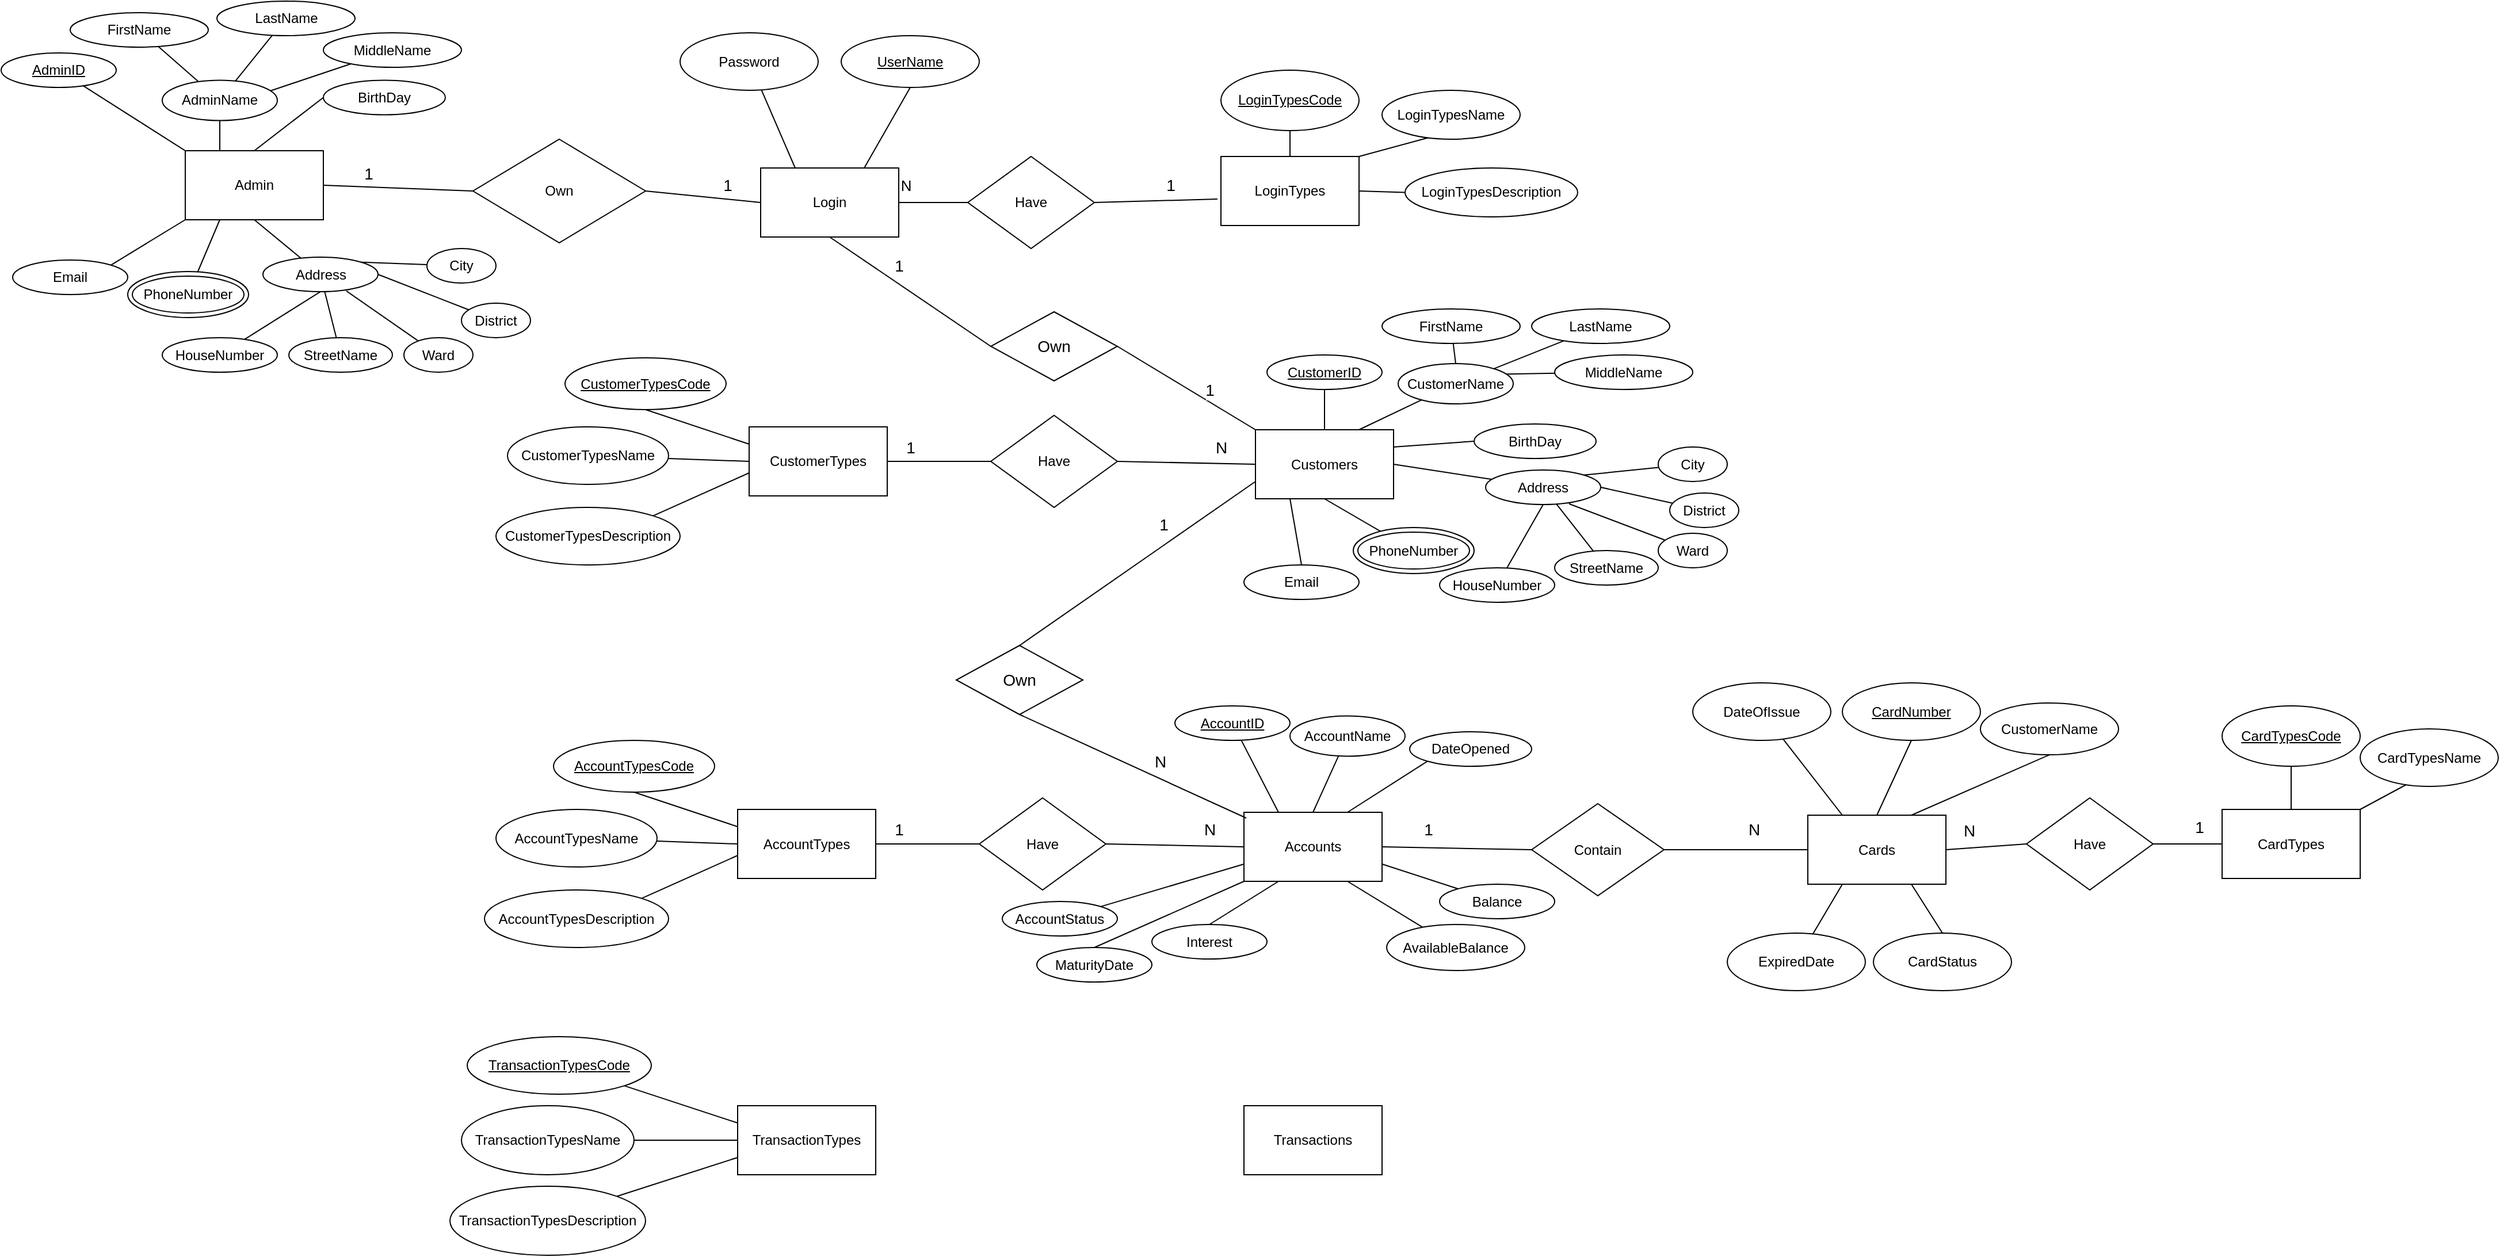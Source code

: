 <mxfile version="14.3.1" type="github">
  <diagram id="8FJ0bB70btWS82wDkIWX" name="Page-1">
    <mxGraphModel dx="1935" dy="482" grid="1" gridSize="10" guides="1" tooltips="1" connect="1" arrows="1" fold="1" page="1" pageScale="1" pageWidth="827" pageHeight="1169" math="0" shadow="0">
      <root>
        <mxCell id="0" />
        <mxCell id="1" parent="0" />
        <mxCell id="apnzIHP3aybxU7VDY7QM-1" value="Cards" style="rounded=0;whiteSpace=wrap;html=1;" parent="1" vertex="1">
          <mxGeometry x="770" y="937.5" width="120" height="60" as="geometry" />
        </mxCell>
        <mxCell id="apnzIHP3aybxU7VDY7QM-2" value="&lt;u&gt;CardNumber&lt;/u&gt;" style="ellipse;whiteSpace=wrap;html=1;" parent="1" vertex="1">
          <mxGeometry x="800" y="822.5" width="120" height="50" as="geometry" />
        </mxCell>
        <mxCell id="apnzIHP3aybxU7VDY7QM-3" value="CustomerName" style="ellipse;whiteSpace=wrap;html=1;" parent="1" vertex="1">
          <mxGeometry x="920" y="840" width="120" height="45" as="geometry" />
        </mxCell>
        <mxCell id="apnzIHP3aybxU7VDY7QM-6" value="" style="endArrow=none;html=1;entryX=0.5;entryY=1;entryDx=0;entryDy=0;exitX=0.5;exitY=0;exitDx=0;exitDy=0;" parent="1" source="apnzIHP3aybxU7VDY7QM-1" target="apnzIHP3aybxU7VDY7QM-2" edge="1">
          <mxGeometry width="50" height="50" relative="1" as="geometry">
            <mxPoint x="950" y="912.5" as="sourcePoint" />
            <mxPoint x="1000" y="862.5" as="targetPoint" />
          </mxGeometry>
        </mxCell>
        <mxCell id="apnzIHP3aybxU7VDY7QM-7" value="" style="endArrow=none;html=1;entryX=0.5;entryY=1;entryDx=0;entryDy=0;exitX=0.75;exitY=0;exitDx=0;exitDy=0;" parent="1" source="apnzIHP3aybxU7VDY7QM-1" target="apnzIHP3aybxU7VDY7QM-3" edge="1">
          <mxGeometry width="50" height="50" relative="1" as="geometry">
            <mxPoint x="950" y="912.5" as="sourcePoint" />
            <mxPoint x="1000" y="862.5" as="targetPoint" />
          </mxGeometry>
        </mxCell>
        <mxCell id="apnzIHP3aybxU7VDY7QM-8" value="CardTypes" style="rounded=0;whiteSpace=wrap;html=1;" parent="1" vertex="1">
          <mxGeometry x="1130" y="932.5" width="120" height="60" as="geometry" />
        </mxCell>
        <mxCell id="apnzIHP3aybxU7VDY7QM-9" value="DateOfIssue" style="ellipse;whiteSpace=wrap;html=1;" parent="1" vertex="1">
          <mxGeometry x="670" y="822.5" width="120" height="50" as="geometry" />
        </mxCell>
        <mxCell id="apnzIHP3aybxU7VDY7QM-10" value="" style="endArrow=none;html=1;entryX=0.25;entryY=0;entryDx=0;entryDy=0;" parent="1" source="apnzIHP3aybxU7VDY7QM-9" target="apnzIHP3aybxU7VDY7QM-1" edge="1">
          <mxGeometry width="50" height="50" relative="1" as="geometry">
            <mxPoint x="950" y="1112.5" as="sourcePoint" />
            <mxPoint x="1000" y="1062.5" as="targetPoint" />
          </mxGeometry>
        </mxCell>
        <mxCell id="apnzIHP3aybxU7VDY7QM-11" value="ExpiredDate" style="ellipse;whiteSpace=wrap;html=1;" parent="1" vertex="1">
          <mxGeometry x="700" y="1040" width="120" height="50" as="geometry" />
        </mxCell>
        <mxCell id="apnzIHP3aybxU7VDY7QM-12" value="" style="endArrow=none;html=1;entryX=0.25;entryY=1;entryDx=0;entryDy=0;" parent="1" source="apnzIHP3aybxU7VDY7QM-11" target="apnzIHP3aybxU7VDY7QM-1" edge="1">
          <mxGeometry width="50" height="50" relative="1" as="geometry">
            <mxPoint x="950" y="1112.5" as="sourcePoint" />
            <mxPoint x="1000" y="1062.5" as="targetPoint" />
          </mxGeometry>
        </mxCell>
        <mxCell id="apnzIHP3aybxU7VDY7QM-13" value="CardStatus" style="ellipse;whiteSpace=wrap;html=1;" parent="1" vertex="1">
          <mxGeometry x="827" y="1040" width="120" height="50" as="geometry" />
        </mxCell>
        <mxCell id="apnzIHP3aybxU7VDY7QM-14" value="" style="endArrow=none;html=1;entryX=0.75;entryY=1;entryDx=0;entryDy=0;exitX=0.5;exitY=0;exitDx=0;exitDy=0;" parent="1" source="apnzIHP3aybxU7VDY7QM-13" target="apnzIHP3aybxU7VDY7QM-1" edge="1">
          <mxGeometry width="50" height="50" relative="1" as="geometry">
            <mxPoint x="950" y="1112.5" as="sourcePoint" />
            <mxPoint x="1000" y="1062.5" as="targetPoint" />
          </mxGeometry>
        </mxCell>
        <mxCell id="apnzIHP3aybxU7VDY7QM-15" value="CardTypesCode" style="ellipse;whiteSpace=wrap;html=1;fontStyle=4" parent="1" vertex="1">
          <mxGeometry x="1130" y="842.5" width="120" height="52.5" as="geometry" />
        </mxCell>
        <mxCell id="apnzIHP3aybxU7VDY7QM-16" value="CardTypesName" style="ellipse;whiteSpace=wrap;html=1;" parent="1" vertex="1">
          <mxGeometry x="1250" y="862.5" width="120" height="50" as="geometry" />
        </mxCell>
        <mxCell id="apnzIHP3aybxU7VDY7QM-17" value="" style="endArrow=none;html=1;exitX=0.5;exitY=0;exitDx=0;exitDy=0;" parent="1" source="apnzIHP3aybxU7VDY7QM-8" target="apnzIHP3aybxU7VDY7QM-15" edge="1">
          <mxGeometry width="50" height="50" relative="1" as="geometry">
            <mxPoint x="950" y="1112.5" as="sourcePoint" />
            <mxPoint x="1000" y="1062.5" as="targetPoint" />
          </mxGeometry>
        </mxCell>
        <mxCell id="apnzIHP3aybxU7VDY7QM-18" value="" style="endArrow=none;html=1;entryX=0.333;entryY=0.97;entryDx=0;entryDy=0;entryPerimeter=0;exitX=1;exitY=0;exitDx=0;exitDy=0;" parent="1" source="apnzIHP3aybxU7VDY7QM-8" target="apnzIHP3aybxU7VDY7QM-16" edge="1">
          <mxGeometry width="50" height="50" relative="1" as="geometry">
            <mxPoint x="1190" y="922.5" as="sourcePoint" />
            <mxPoint x="1000" y="1062.5" as="targetPoint" />
          </mxGeometry>
        </mxCell>
        <mxCell id="apnzIHP3aybxU7VDY7QM-21" value="Have" style="rhombus;whiteSpace=wrap;html=1;" parent="1" vertex="1">
          <mxGeometry x="960" y="922.5" width="110" height="80" as="geometry" />
        </mxCell>
        <mxCell id="apnzIHP3aybxU7VDY7QM-26" value="" style="endArrow=none;html=1;entryX=0;entryY=0.5;entryDx=0;entryDy=0;exitX=1;exitY=0.5;exitDx=0;exitDy=0;" parent="1" source="apnzIHP3aybxU7VDY7QM-21" target="apnzIHP3aybxU7VDY7QM-8" edge="1">
          <mxGeometry width="50" height="50" relative="1" as="geometry">
            <mxPoint x="950" y="1112.5" as="sourcePoint" />
            <mxPoint x="1000" y="1062.5" as="targetPoint" />
          </mxGeometry>
        </mxCell>
        <mxCell id="apnzIHP3aybxU7VDY7QM-32" value="1" style="edgeLabel;html=1;align=center;verticalAlign=middle;resizable=0;points=[];fontSize=14;" parent="apnzIHP3aybxU7VDY7QM-26" vertex="1" connectable="0">
          <mxGeometry x="0.525" relative="1" as="geometry">
            <mxPoint x="-6" y="-15" as="offset" />
          </mxGeometry>
        </mxCell>
        <mxCell id="apnzIHP3aybxU7VDY7QM-27" value="" style="endArrow=none;html=1;entryX=0;entryY=0.5;entryDx=0;entryDy=0;exitX=1;exitY=0.5;exitDx=0;exitDy=0;" parent="1" source="apnzIHP3aybxU7VDY7QM-1" target="apnzIHP3aybxU7VDY7QM-21" edge="1">
          <mxGeometry width="50" height="50" relative="1" as="geometry">
            <mxPoint x="950" y="1112.5" as="sourcePoint" />
            <mxPoint x="1000" y="1062.5" as="targetPoint" />
          </mxGeometry>
        </mxCell>
        <mxCell id="apnzIHP3aybxU7VDY7QM-31" value="N" style="edgeLabel;html=1;align=center;verticalAlign=middle;resizable=0;points=[];fontSize=14;" parent="apnzIHP3aybxU7VDY7QM-27" vertex="1" connectable="0">
          <mxGeometry x="-0.433" relative="1" as="geometry">
            <mxPoint y="-15" as="offset" />
          </mxGeometry>
        </mxCell>
        <mxCell id="dMuL6GvIcCYB4R016qpu-1" value="Login" style="rounded=0;whiteSpace=wrap;html=1;" parent="1" vertex="1">
          <mxGeometry x="-140" y="375" width="120" height="60" as="geometry" />
        </mxCell>
        <mxCell id="dMuL6GvIcCYB4R016qpu-3" value="&lt;u&gt;UserName&lt;/u&gt;" style="ellipse;whiteSpace=wrap;html=1;" parent="1" vertex="1">
          <mxGeometry x="-70" y="260" width="120" height="45" as="geometry" />
        </mxCell>
        <mxCell id="dMuL6GvIcCYB4R016qpu-5" value="" style="endArrow=none;html=1;entryX=0.5;entryY=1;entryDx=0;entryDy=0;exitX=0.75;exitY=0;exitDx=0;exitDy=0;" parent="1" source="dMuL6GvIcCYB4R016qpu-1" target="dMuL6GvIcCYB4R016qpu-3" edge="1">
          <mxGeometry width="50" height="50" relative="1" as="geometry">
            <mxPoint x="80" y="405" as="sourcePoint" />
            <mxPoint x="130" y="355" as="targetPoint" />
          </mxGeometry>
        </mxCell>
        <mxCell id="dMuL6GvIcCYB4R016qpu-6" value="Password" style="ellipse;whiteSpace=wrap;html=1;" parent="1" vertex="1">
          <mxGeometry x="-210" y="257.5" width="120" height="50" as="geometry" />
        </mxCell>
        <mxCell id="dMuL6GvIcCYB4R016qpu-7" value="" style="endArrow=none;html=1;entryX=0.25;entryY=0;entryDx=0;entryDy=0;" parent="1" source="dMuL6GvIcCYB4R016qpu-6" target="dMuL6GvIcCYB4R016qpu-1" edge="1">
          <mxGeometry width="50" height="50" relative="1" as="geometry">
            <mxPoint x="80" y="605" as="sourcePoint" />
            <mxPoint x="130" y="555" as="targetPoint" />
          </mxGeometry>
        </mxCell>
        <mxCell id="dMuL6GvIcCYB4R016qpu-19" value="LoginTypes" style="rounded=0;whiteSpace=wrap;html=1;" parent="1" vertex="1">
          <mxGeometry x="260" y="365" width="120" height="60" as="geometry" />
        </mxCell>
        <mxCell id="dMuL6GvIcCYB4R016qpu-20" value="LoginTypesCode" style="ellipse;whiteSpace=wrap;html=1;fontStyle=4" parent="1" vertex="1">
          <mxGeometry x="260" y="290" width="120" height="52.5" as="geometry" />
        </mxCell>
        <mxCell id="dMuL6GvIcCYB4R016qpu-21" value="LoginTypesName" style="ellipse;whiteSpace=wrap;html=1;" parent="1" vertex="1">
          <mxGeometry x="400" y="307.5" width="120" height="42.5" as="geometry" />
        </mxCell>
        <mxCell id="dMuL6GvIcCYB4R016qpu-22" value="" style="endArrow=none;html=1;exitX=0.5;exitY=0;exitDx=0;exitDy=0;" parent="1" source="dMuL6GvIcCYB4R016qpu-19" target="dMuL6GvIcCYB4R016qpu-20" edge="1">
          <mxGeometry width="50" height="50" relative="1" as="geometry">
            <mxPoint x="80" y="560" as="sourcePoint" />
            <mxPoint x="130" y="510" as="targetPoint" />
          </mxGeometry>
        </mxCell>
        <mxCell id="dMuL6GvIcCYB4R016qpu-23" value="" style="endArrow=none;html=1;entryX=0.333;entryY=0.97;entryDx=0;entryDy=0;entryPerimeter=0;exitX=1;exitY=0;exitDx=0;exitDy=0;" parent="1" source="dMuL6GvIcCYB4R016qpu-19" target="dMuL6GvIcCYB4R016qpu-21" edge="1">
          <mxGeometry width="50" height="50" relative="1" as="geometry">
            <mxPoint x="320" y="370" as="sourcePoint" />
            <mxPoint x="130" y="510" as="targetPoint" />
          </mxGeometry>
        </mxCell>
        <mxCell id="dMuL6GvIcCYB4R016qpu-26" value="Have" style="rhombus;whiteSpace=wrap;html=1;" parent="1" vertex="1">
          <mxGeometry x="40" y="365" width="110" height="80" as="geometry" />
        </mxCell>
        <mxCell id="dMuL6GvIcCYB4R016qpu-29" value="" style="endArrow=none;html=1;entryX=-0.025;entryY=0.617;entryDx=0;entryDy=0;entryPerimeter=0;exitX=1;exitY=0.5;exitDx=0;exitDy=0;" parent="1" source="dMuL6GvIcCYB4R016qpu-26" target="dMuL6GvIcCYB4R016qpu-19" edge="1">
          <mxGeometry width="50" height="50" relative="1" as="geometry">
            <mxPoint x="120" y="345" as="sourcePoint" />
            <mxPoint x="170" y="295" as="targetPoint" />
          </mxGeometry>
        </mxCell>
        <mxCell id="dMuL6GvIcCYB4R016qpu-31" value="1" style="edgeLabel;html=1;align=center;verticalAlign=middle;resizable=0;points=[];fontSize=14;" parent="dMuL6GvIcCYB4R016qpu-29" vertex="1" connectable="0">
          <mxGeometry x="0.198" y="-1" relative="1" as="geometry">
            <mxPoint x="2.22" y="-14.22" as="offset" />
          </mxGeometry>
        </mxCell>
        <mxCell id="dMuL6GvIcCYB4R016qpu-30" value="" style="endArrow=none;html=1;exitX=1;exitY=0.5;exitDx=0;exitDy=0;entryX=0;entryY=0.5;entryDx=0;entryDy=0;" parent="1" source="dMuL6GvIcCYB4R016qpu-1" target="dMuL6GvIcCYB4R016qpu-26" edge="1">
          <mxGeometry width="50" height="50" relative="1" as="geometry">
            <mxPoint x="120" y="345" as="sourcePoint" />
            <mxPoint x="170" y="295" as="targetPoint" />
          </mxGeometry>
        </mxCell>
        <mxCell id="dMuL6GvIcCYB4R016qpu-33" value="N" style="edgeLabel;html=1;align=center;verticalAlign=middle;resizable=0;points=[];fontSize=13;" parent="dMuL6GvIcCYB4R016qpu-30" vertex="1" connectable="0">
          <mxGeometry x="-0.8" y="1" relative="1" as="geometry">
            <mxPoint y="-14" as="offset" />
          </mxGeometry>
        </mxCell>
        <mxCell id="WC9qsW2L4V1m9QsFSfCn-1" value="Admin" style="rounded=0;whiteSpace=wrap;html=1;" parent="1" vertex="1">
          <mxGeometry x="-640" y="360" width="120" height="60" as="geometry" />
        </mxCell>
        <mxCell id="WC9qsW2L4V1m9QsFSfCn-2" value="AdminID" style="ellipse;whiteSpace=wrap;html=1;fontStyle=4" parent="1" vertex="1">
          <mxGeometry x="-800" y="275" width="100" height="30" as="geometry" />
        </mxCell>
        <mxCell id="WC9qsW2L4V1m9QsFSfCn-3" value="AdminName" style="ellipse;whiteSpace=wrap;html=1;" parent="1" vertex="1">
          <mxGeometry x="-660" y="298.75" width="100" height="35" as="geometry" />
        </mxCell>
        <mxCell id="WC9qsW2L4V1m9QsFSfCn-4" value="BirthDay" style="ellipse;whiteSpace=wrap;html=1;" parent="1" vertex="1">
          <mxGeometry x="-520" y="298.75" width="106" height="30" as="geometry" />
        </mxCell>
        <mxCell id="WC9qsW2L4V1m9QsFSfCn-5" value="Address" style="ellipse;whiteSpace=wrap;html=1;" parent="1" vertex="1">
          <mxGeometry x="-572.5" y="452.5" width="100" height="30" as="geometry" />
        </mxCell>
        <mxCell id="WC9qsW2L4V1m9QsFSfCn-8" value="" style="endArrow=none;html=1;exitX=0;exitY=0;exitDx=0;exitDy=0;" parent="1" source="WC9qsW2L4V1m9QsFSfCn-1" target="WC9qsW2L4V1m9QsFSfCn-2" edge="1">
          <mxGeometry width="50" height="50" relative="1" as="geometry">
            <mxPoint x="-510" y="400" as="sourcePoint" />
            <mxPoint x="-460" y="350" as="targetPoint" />
          </mxGeometry>
        </mxCell>
        <mxCell id="WC9qsW2L4V1m9QsFSfCn-9" value="" style="endArrow=none;html=1;exitX=0.25;exitY=0;exitDx=0;exitDy=0;" parent="1" source="WC9qsW2L4V1m9QsFSfCn-1" target="WC9qsW2L4V1m9QsFSfCn-3" edge="1">
          <mxGeometry width="50" height="50" relative="1" as="geometry">
            <mxPoint x="-510" y="400" as="sourcePoint" />
            <mxPoint x="-460" y="350" as="targetPoint" />
          </mxGeometry>
        </mxCell>
        <mxCell id="WC9qsW2L4V1m9QsFSfCn-10" value="" style="endArrow=none;html=1;entryX=0;entryY=0.5;entryDx=0;entryDy=0;exitX=0.5;exitY=0;exitDx=0;exitDy=0;" parent="1" source="WC9qsW2L4V1m9QsFSfCn-1" target="WC9qsW2L4V1m9QsFSfCn-4" edge="1">
          <mxGeometry width="50" height="50" relative="1" as="geometry">
            <mxPoint x="-500" y="410" as="sourcePoint" />
            <mxPoint x="-456.453" y="403.468" as="targetPoint" />
          </mxGeometry>
        </mxCell>
        <mxCell id="WC9qsW2L4V1m9QsFSfCn-11" value="" style="endArrow=none;html=1;exitX=0.5;exitY=1;exitDx=0;exitDy=0;" parent="1" source="WC9qsW2L4V1m9QsFSfCn-1" target="WC9qsW2L4V1m9QsFSfCn-5" edge="1">
          <mxGeometry width="50" height="50" relative="1" as="geometry">
            <mxPoint x="-510" y="400" as="sourcePoint" />
            <mxPoint x="-460" y="350" as="targetPoint" />
          </mxGeometry>
        </mxCell>
        <mxCell id="WC9qsW2L4V1m9QsFSfCn-12" value="" style="endArrow=none;html=1;entryX=0.25;entryY=1;entryDx=0;entryDy=0;" parent="1" source="WC9qsW2L4V1m9QsFSfCn-23" target="WC9qsW2L4V1m9QsFSfCn-1" edge="1">
          <mxGeometry width="50" height="50" relative="1" as="geometry">
            <mxPoint x="-581.012" y="460.282" as="sourcePoint" />
            <mxPoint x="-460" y="350" as="targetPoint" />
          </mxGeometry>
        </mxCell>
        <mxCell id="WC9qsW2L4V1m9QsFSfCn-23" value="PhoneNumber" style="ellipse;shape=doubleEllipse;whiteSpace=wrap;html=1;shadow=0;sketch=0;strokeWidth=1;align=center;" parent="1" vertex="1">
          <mxGeometry x="-690" y="465" width="105" height="40" as="geometry" />
        </mxCell>
        <mxCell id="WC9qsW2L4V1m9QsFSfCn-25" value="FirstName" style="ellipse;whiteSpace=wrap;html=1;" parent="1" vertex="1">
          <mxGeometry x="-740" y="240" width="120" height="30" as="geometry" />
        </mxCell>
        <mxCell id="WC9qsW2L4V1m9QsFSfCn-26" value="LastName" style="ellipse;whiteSpace=wrap;html=1;" parent="1" vertex="1">
          <mxGeometry x="-612.5" y="230" width="120" height="30" as="geometry" />
        </mxCell>
        <mxCell id="WC9qsW2L4V1m9QsFSfCn-27" value="MiddleName" style="ellipse;whiteSpace=wrap;html=1;" parent="1" vertex="1">
          <mxGeometry x="-520" y="257.5" width="120" height="30" as="geometry" />
        </mxCell>
        <mxCell id="WC9qsW2L4V1m9QsFSfCn-28" value="" style="endArrow=none;html=1;exitX=0.942;exitY=0.26;exitDx=0;exitDy=0;exitPerimeter=0;" parent="1" source="WC9qsW2L4V1m9QsFSfCn-3" target="WC9qsW2L4V1m9QsFSfCn-27" edge="1">
          <mxGeometry width="50" height="50" relative="1" as="geometry">
            <mxPoint x="-330" y="415" as="sourcePoint" />
            <mxPoint x="-280" y="365" as="targetPoint" />
          </mxGeometry>
        </mxCell>
        <mxCell id="WC9qsW2L4V1m9QsFSfCn-29" value="" style="endArrow=none;html=1;" parent="1" source="WC9qsW2L4V1m9QsFSfCn-3" target="WC9qsW2L4V1m9QsFSfCn-26" edge="1">
          <mxGeometry width="50" height="50" relative="1" as="geometry">
            <mxPoint x="-550" y="276.45" as="sourcePoint" />
            <mxPoint x="-492.925" y="274.999" as="targetPoint" />
          </mxGeometry>
        </mxCell>
        <mxCell id="WC9qsW2L4V1m9QsFSfCn-30" value="" style="endArrow=none;html=1;" parent="1" source="WC9qsW2L4V1m9QsFSfCn-3" target="WC9qsW2L4V1m9QsFSfCn-25" edge="1">
          <mxGeometry width="50" height="50" relative="1" as="geometry">
            <mxPoint x="-598.54" y="290.73" as="sourcePoint" />
            <mxPoint x="-541.465" y="289.279" as="targetPoint" />
          </mxGeometry>
        </mxCell>
        <mxCell id="WC9qsW2L4V1m9QsFSfCn-31" value="HouseNumber" style="ellipse;whiteSpace=wrap;html=1;" parent="1" vertex="1">
          <mxGeometry x="-660" y="522.5" width="100" height="30" as="geometry" />
        </mxCell>
        <mxCell id="WC9qsW2L4V1m9QsFSfCn-32" value="StreetName" style="ellipse;whiteSpace=wrap;html=1;" parent="1" vertex="1">
          <mxGeometry x="-550" y="522.5" width="90" height="30" as="geometry" />
        </mxCell>
        <mxCell id="WC9qsW2L4V1m9QsFSfCn-33" value="Ward" style="ellipse;whiteSpace=wrap;html=1;" parent="1" vertex="1">
          <mxGeometry x="-450" y="522.5" width="60" height="30" as="geometry" />
        </mxCell>
        <mxCell id="WC9qsW2L4V1m9QsFSfCn-34" value="District" style="ellipse;whiteSpace=wrap;html=1;" parent="1" vertex="1">
          <mxGeometry x="-400" y="492.5" width="60" height="30" as="geometry" />
        </mxCell>
        <mxCell id="WC9qsW2L4V1m9QsFSfCn-36" value="" style="endArrow=none;html=1;entryX=0.5;entryY=1;entryDx=0;entryDy=0;" parent="1" source="WC9qsW2L4V1m9QsFSfCn-31" target="WC9qsW2L4V1m9QsFSfCn-5" edge="1">
          <mxGeometry width="50" height="50" relative="1" as="geometry">
            <mxPoint x="-602.5" y="442.5" as="sourcePoint" />
            <mxPoint x="-539.333" y="495.139" as="targetPoint" />
          </mxGeometry>
        </mxCell>
        <mxCell id="WC9qsW2L4V1m9QsFSfCn-37" value="" style="endArrow=none;html=1;" parent="1" source="WC9qsW2L4V1m9QsFSfCn-5" target="WC9qsW2L4V1m9QsFSfCn-32" edge="1">
          <mxGeometry width="50" height="50" relative="1" as="geometry">
            <mxPoint x="-532.5" y="532.5" as="sourcePoint" />
            <mxPoint x="-529.333" y="505.139" as="targetPoint" />
          </mxGeometry>
        </mxCell>
        <mxCell id="WC9qsW2L4V1m9QsFSfCn-38" value="" style="endArrow=none;html=1;exitX=0.725;exitY=0.98;exitDx=0;exitDy=0;exitPerimeter=0;" parent="1" source="WC9qsW2L4V1m9QsFSfCn-5" target="WC9qsW2L4V1m9QsFSfCn-33" edge="1">
          <mxGeometry width="50" height="50" relative="1" as="geometry">
            <mxPoint x="-582.5" y="462.5" as="sourcePoint" />
            <mxPoint x="-519.333" y="515.139" as="targetPoint" />
          </mxGeometry>
        </mxCell>
        <mxCell id="WC9qsW2L4V1m9QsFSfCn-39" value="" style="endArrow=none;html=1;entryX=1;entryY=0.5;entryDx=0;entryDy=0;" parent="1" source="WC9qsW2L4V1m9QsFSfCn-34" target="WC9qsW2L4V1m9QsFSfCn-5" edge="1">
          <mxGeometry width="50" height="50" relative="1" as="geometry">
            <mxPoint x="-572.5" y="472.5" as="sourcePoint" />
            <mxPoint x="-509.333" y="525.139" as="targetPoint" />
          </mxGeometry>
        </mxCell>
        <mxCell id="WC9qsW2L4V1m9QsFSfCn-40" value="City" style="ellipse;whiteSpace=wrap;html=1;" parent="1" vertex="1">
          <mxGeometry x="-430" y="445" width="60" height="30" as="geometry" />
        </mxCell>
        <mxCell id="WC9qsW2L4V1m9QsFSfCn-41" value="" style="endArrow=none;html=1;entryX=1;entryY=0;entryDx=0;entryDy=0;" parent="1" source="WC9qsW2L4V1m9QsFSfCn-40" target="WC9qsW2L4V1m9QsFSfCn-5" edge="1">
          <mxGeometry width="50" height="50" relative="1" as="geometry">
            <mxPoint x="-294.595" y="555.097" as="sourcePoint" />
            <mxPoint x="-452.5" y="517.5" as="targetPoint" />
          </mxGeometry>
        </mxCell>
        <mxCell id="WC9qsW2L4V1m9QsFSfCn-42" value="CustomerTypes" style="rounded=0;whiteSpace=wrap;html=1;" parent="1" vertex="1">
          <mxGeometry x="-150" y="600" width="120" height="60" as="geometry" />
        </mxCell>
        <mxCell id="WC9qsW2L4V1m9QsFSfCn-43" value="&lt;u&gt;CustomerTypesCode&lt;/u&gt;" style="ellipse;whiteSpace=wrap;html=1;" parent="1" vertex="1">
          <mxGeometry x="-310" y="540" width="140" height="45" as="geometry" />
        </mxCell>
        <mxCell id="WC9qsW2L4V1m9QsFSfCn-44" value="" style="endArrow=none;html=1;entryX=0.5;entryY=1;entryDx=0;entryDy=0;exitX=0;exitY=0.25;exitDx=0;exitDy=0;" parent="1" source="WC9qsW2L4V1m9QsFSfCn-42" target="WC9qsW2L4V1m9QsFSfCn-43" edge="1">
          <mxGeometry width="50" height="50" relative="1" as="geometry">
            <mxPoint x="80" y="633.75" as="sourcePoint" />
            <mxPoint x="130" y="583.75" as="targetPoint" />
          </mxGeometry>
        </mxCell>
        <mxCell id="WC9qsW2L4V1m9QsFSfCn-45" value="CustomerTypesName" style="ellipse;whiteSpace=wrap;html=1;" parent="1" vertex="1">
          <mxGeometry x="-360" y="600" width="140" height="50" as="geometry" />
        </mxCell>
        <mxCell id="WC9qsW2L4V1m9QsFSfCn-46" value="" style="endArrow=none;html=1;entryX=0;entryY=0.5;entryDx=0;entryDy=0;" parent="1" source="WC9qsW2L4V1m9QsFSfCn-45" target="WC9qsW2L4V1m9QsFSfCn-42" edge="1">
          <mxGeometry width="50" height="50" relative="1" as="geometry">
            <mxPoint x="80" y="833.75" as="sourcePoint" />
            <mxPoint x="130" y="783.75" as="targetPoint" />
          </mxGeometry>
        </mxCell>
        <mxCell id="WC9qsW2L4V1m9QsFSfCn-47" value="CustomerTypesDescription" style="ellipse;whiteSpace=wrap;html=1;" parent="1" vertex="1">
          <mxGeometry x="-370" y="670" width="160" height="50" as="geometry" />
        </mxCell>
        <mxCell id="WC9qsW2L4V1m9QsFSfCn-48" value="" style="endArrow=none;html=1;exitX=1;exitY=0;exitDx=0;exitDy=0;" parent="1" source="WC9qsW2L4V1m9QsFSfCn-47" edge="1">
          <mxGeometry width="50" height="50" relative="1" as="geometry">
            <mxPoint x="-222.593" y="648.259" as="sourcePoint" />
            <mxPoint x="-150" y="640" as="targetPoint" />
          </mxGeometry>
        </mxCell>
        <mxCell id="WC9qsW2L4V1m9QsFSfCn-49" value="LoginTypesDescription" style="ellipse;whiteSpace=wrap;html=1;" parent="1" vertex="1">
          <mxGeometry x="420" y="375" width="150" height="42.5" as="geometry" />
        </mxCell>
        <mxCell id="WC9qsW2L4V1m9QsFSfCn-50" value="" style="endArrow=none;html=1;exitX=1;exitY=0.5;exitDx=0;exitDy=0;entryX=0;entryY=0.5;entryDx=0;entryDy=0;" parent="1" source="dMuL6GvIcCYB4R016qpu-19" target="WC9qsW2L4V1m9QsFSfCn-49" edge="1">
          <mxGeometry width="50" height="50" relative="1" as="geometry">
            <mxPoint x="390" y="375" as="sourcePoint" />
            <mxPoint x="410" y="404" as="targetPoint" />
          </mxGeometry>
        </mxCell>
        <mxCell id="WC9qsW2L4V1m9QsFSfCn-51" value="Email" style="ellipse;whiteSpace=wrap;html=1;" parent="1" vertex="1">
          <mxGeometry x="-790" y="455" width="100" height="30" as="geometry" />
        </mxCell>
        <mxCell id="WC9qsW2L4V1m9QsFSfCn-52" value="" style="endArrow=none;html=1;exitX=1;exitY=0;exitDx=0;exitDy=0;entryX=0;entryY=1;entryDx=0;entryDy=0;" parent="1" source="WC9qsW2L4V1m9QsFSfCn-51" target="WC9qsW2L4V1m9QsFSfCn-1" edge="1">
          <mxGeometry width="50" height="50" relative="1" as="geometry">
            <mxPoint x="-700" y="380" as="sourcePoint" />
            <mxPoint x="-650" y="330" as="targetPoint" />
          </mxGeometry>
        </mxCell>
        <mxCell id="WC9qsW2L4V1m9QsFSfCn-53" value="Customers" style="rounded=0;whiteSpace=wrap;html=1;" parent="1" vertex="1">
          <mxGeometry x="290" y="602.5" width="120" height="60" as="geometry" />
        </mxCell>
        <mxCell id="WC9qsW2L4V1m9QsFSfCn-54" value="CustomerID" style="ellipse;whiteSpace=wrap;html=1;fontStyle=4" parent="1" vertex="1">
          <mxGeometry x="300" y="537.5" width="100" height="30" as="geometry" />
        </mxCell>
        <mxCell id="WC9qsW2L4V1m9QsFSfCn-55" value="CustomerName" style="ellipse;whiteSpace=wrap;html=1;" parent="1" vertex="1">
          <mxGeometry x="414" y="545" width="100" height="35" as="geometry" />
        </mxCell>
        <mxCell id="WC9qsW2L4V1m9QsFSfCn-56" value="BirthDay" style="ellipse;whiteSpace=wrap;html=1;" parent="1" vertex="1">
          <mxGeometry x="480" y="597.5" width="106" height="30" as="geometry" />
        </mxCell>
        <mxCell id="WC9qsW2L4V1m9QsFSfCn-57" value="Address" style="ellipse;whiteSpace=wrap;html=1;" parent="1" vertex="1">
          <mxGeometry x="490" y="637.5" width="100" height="30" as="geometry" />
        </mxCell>
        <mxCell id="WC9qsW2L4V1m9QsFSfCn-58" value="" style="endArrow=none;html=1;exitX=0.5;exitY=0;exitDx=0;exitDy=0;" parent="1" source="WC9qsW2L4V1m9QsFSfCn-53" target="WC9qsW2L4V1m9QsFSfCn-54" edge="1">
          <mxGeometry width="50" height="50" relative="1" as="geometry">
            <mxPoint x="420" y="637.5" as="sourcePoint" />
            <mxPoint x="470" y="587.5" as="targetPoint" />
          </mxGeometry>
        </mxCell>
        <mxCell id="WC9qsW2L4V1m9QsFSfCn-59" value="" style="endArrow=none;html=1;exitX=0.75;exitY=0;exitDx=0;exitDy=0;" parent="1" source="WC9qsW2L4V1m9QsFSfCn-53" target="WC9qsW2L4V1m9QsFSfCn-55" edge="1">
          <mxGeometry width="50" height="50" relative="1" as="geometry">
            <mxPoint x="420" y="637.5" as="sourcePoint" />
            <mxPoint x="470" y="587.5" as="targetPoint" />
          </mxGeometry>
        </mxCell>
        <mxCell id="WC9qsW2L4V1m9QsFSfCn-60" value="" style="endArrow=none;html=1;entryX=0;entryY=0.5;entryDx=0;entryDy=0;exitX=1;exitY=0.25;exitDx=0;exitDy=0;" parent="1" source="WC9qsW2L4V1m9QsFSfCn-53" target="WC9qsW2L4V1m9QsFSfCn-56" edge="1">
          <mxGeometry width="50" height="50" relative="1" as="geometry">
            <mxPoint x="430" y="647.5" as="sourcePoint" />
            <mxPoint x="473.547" y="640.968" as="targetPoint" />
          </mxGeometry>
        </mxCell>
        <mxCell id="WC9qsW2L4V1m9QsFSfCn-61" value="" style="endArrow=none;html=1;exitX=1;exitY=0.5;exitDx=0;exitDy=0;" parent="1" source="WC9qsW2L4V1m9QsFSfCn-53" target="WC9qsW2L4V1m9QsFSfCn-57" edge="1">
          <mxGeometry width="50" height="50" relative="1" as="geometry">
            <mxPoint x="420" y="637.5" as="sourcePoint" />
            <mxPoint x="470" y="587.5" as="targetPoint" />
          </mxGeometry>
        </mxCell>
        <mxCell id="WC9qsW2L4V1m9QsFSfCn-62" value="" style="endArrow=none;html=1;entryX=0.5;entryY=1;entryDx=0;entryDy=0;" parent="1" source="WC9qsW2L4V1m9QsFSfCn-63" target="WC9qsW2L4V1m9QsFSfCn-53" edge="1">
          <mxGeometry width="50" height="50" relative="1" as="geometry">
            <mxPoint x="348.988" y="697.782" as="sourcePoint" />
            <mxPoint x="470" y="587.5" as="targetPoint" />
          </mxGeometry>
        </mxCell>
        <mxCell id="WC9qsW2L4V1m9QsFSfCn-63" value="PhoneNumber" style="ellipse;shape=doubleEllipse;whiteSpace=wrap;html=1;shadow=0;sketch=0;strokeWidth=1;align=center;" parent="1" vertex="1">
          <mxGeometry x="375" y="687.5" width="105" height="40" as="geometry" />
        </mxCell>
        <mxCell id="WC9qsW2L4V1m9QsFSfCn-64" value="FirstName" style="ellipse;whiteSpace=wrap;html=1;" parent="1" vertex="1">
          <mxGeometry x="400" y="497.5" width="120" height="30" as="geometry" />
        </mxCell>
        <mxCell id="WC9qsW2L4V1m9QsFSfCn-65" value="LastName" style="ellipse;whiteSpace=wrap;html=1;" parent="1" vertex="1">
          <mxGeometry x="530" y="497.5" width="120" height="30" as="geometry" />
        </mxCell>
        <mxCell id="WC9qsW2L4V1m9QsFSfCn-66" value="MiddleName" style="ellipse;whiteSpace=wrap;html=1;" parent="1" vertex="1">
          <mxGeometry x="550" y="537.5" width="120" height="30" as="geometry" />
        </mxCell>
        <mxCell id="WC9qsW2L4V1m9QsFSfCn-67" value="" style="endArrow=none;html=1;exitX=0.942;exitY=0.26;exitDx=0;exitDy=0;exitPerimeter=0;" parent="1" source="WC9qsW2L4V1m9QsFSfCn-55" target="WC9qsW2L4V1m9QsFSfCn-66" edge="1">
          <mxGeometry width="50" height="50" relative="1" as="geometry">
            <mxPoint x="740" y="667.5" as="sourcePoint" />
            <mxPoint x="790" y="617.5" as="targetPoint" />
          </mxGeometry>
        </mxCell>
        <mxCell id="WC9qsW2L4V1m9QsFSfCn-68" value="" style="endArrow=none;html=1;" parent="1" source="WC9qsW2L4V1m9QsFSfCn-55" target="WC9qsW2L4V1m9QsFSfCn-65" edge="1">
          <mxGeometry width="50" height="50" relative="1" as="geometry">
            <mxPoint x="520" y="528.95" as="sourcePoint" />
            <mxPoint x="577.075" y="527.499" as="targetPoint" />
          </mxGeometry>
        </mxCell>
        <mxCell id="WC9qsW2L4V1m9QsFSfCn-69" value="" style="endArrow=none;html=1;exitX=0.5;exitY=0;exitDx=0;exitDy=0;" parent="1" source="WC9qsW2L4V1m9QsFSfCn-55" target="WC9qsW2L4V1m9QsFSfCn-64" edge="1">
          <mxGeometry width="50" height="50" relative="1" as="geometry">
            <mxPoint x="471.46" y="543.23" as="sourcePoint" />
            <mxPoint x="528.535" y="541.779" as="targetPoint" />
          </mxGeometry>
        </mxCell>
        <mxCell id="WC9qsW2L4V1m9QsFSfCn-70" value="HouseNumber" style="ellipse;whiteSpace=wrap;html=1;" parent="1" vertex="1">
          <mxGeometry x="450" y="722.5" width="100" height="30" as="geometry" />
        </mxCell>
        <mxCell id="WC9qsW2L4V1m9QsFSfCn-71" value="StreetName" style="ellipse;whiteSpace=wrap;html=1;" parent="1" vertex="1">
          <mxGeometry x="550" y="707.5" width="90" height="30" as="geometry" />
        </mxCell>
        <mxCell id="WC9qsW2L4V1m9QsFSfCn-72" value="Ward" style="ellipse;whiteSpace=wrap;html=1;" parent="1" vertex="1">
          <mxGeometry x="640" y="692.5" width="60" height="30" as="geometry" />
        </mxCell>
        <mxCell id="WC9qsW2L4V1m9QsFSfCn-73" value="District" style="ellipse;whiteSpace=wrap;html=1;" parent="1" vertex="1">
          <mxGeometry x="650" y="657.5" width="60" height="30" as="geometry" />
        </mxCell>
        <mxCell id="WC9qsW2L4V1m9QsFSfCn-74" value="" style="endArrow=none;html=1;entryX=0.5;entryY=1;entryDx=0;entryDy=0;" parent="1" source="WC9qsW2L4V1m9QsFSfCn-70" target="WC9qsW2L4V1m9QsFSfCn-57" edge="1">
          <mxGeometry width="50" height="50" relative="1" as="geometry">
            <mxPoint x="460" y="627.5" as="sourcePoint" />
            <mxPoint x="523.167" y="680.139" as="targetPoint" />
          </mxGeometry>
        </mxCell>
        <mxCell id="WC9qsW2L4V1m9QsFSfCn-75" value="" style="endArrow=none;html=1;" parent="1" source="WC9qsW2L4V1m9QsFSfCn-57" target="WC9qsW2L4V1m9QsFSfCn-71" edge="1">
          <mxGeometry width="50" height="50" relative="1" as="geometry">
            <mxPoint x="530" y="717.5" as="sourcePoint" />
            <mxPoint x="533.167" y="690.139" as="targetPoint" />
          </mxGeometry>
        </mxCell>
        <mxCell id="WC9qsW2L4V1m9QsFSfCn-76" value="" style="endArrow=none;html=1;exitX=0.725;exitY=0.98;exitDx=0;exitDy=0;exitPerimeter=0;" parent="1" source="WC9qsW2L4V1m9QsFSfCn-57" target="WC9qsW2L4V1m9QsFSfCn-72" edge="1">
          <mxGeometry width="50" height="50" relative="1" as="geometry">
            <mxPoint x="480" y="647.5" as="sourcePoint" />
            <mxPoint x="543.167" y="700.139" as="targetPoint" />
          </mxGeometry>
        </mxCell>
        <mxCell id="WC9qsW2L4V1m9QsFSfCn-77" value="" style="endArrow=none;html=1;entryX=1;entryY=0.5;entryDx=0;entryDy=0;" parent="1" source="WC9qsW2L4V1m9QsFSfCn-73" target="WC9qsW2L4V1m9QsFSfCn-57" edge="1">
          <mxGeometry width="50" height="50" relative="1" as="geometry">
            <mxPoint x="490" y="657.5" as="sourcePoint" />
            <mxPoint x="553.167" y="710.139" as="targetPoint" />
          </mxGeometry>
        </mxCell>
        <mxCell id="WC9qsW2L4V1m9QsFSfCn-78" value="City" style="ellipse;whiteSpace=wrap;html=1;" parent="1" vertex="1">
          <mxGeometry x="640" y="617.5" width="60" height="30" as="geometry" />
        </mxCell>
        <mxCell id="WC9qsW2L4V1m9QsFSfCn-79" value="" style="endArrow=none;html=1;entryX=1;entryY=0;entryDx=0;entryDy=0;" parent="1" source="WC9qsW2L4V1m9QsFSfCn-78" target="WC9qsW2L4V1m9QsFSfCn-57" edge="1">
          <mxGeometry width="50" height="50" relative="1" as="geometry">
            <mxPoint x="767.905" y="740.097" as="sourcePoint" />
            <mxPoint x="610" y="702.5" as="targetPoint" />
          </mxGeometry>
        </mxCell>
        <mxCell id="WC9qsW2L4V1m9QsFSfCn-80" value="Email" style="ellipse;whiteSpace=wrap;html=1;" parent="1" vertex="1">
          <mxGeometry x="280" y="720" width="100" height="30" as="geometry" />
        </mxCell>
        <mxCell id="WC9qsW2L4V1m9QsFSfCn-81" value="" style="endArrow=none;html=1;exitX=0.5;exitY=0;exitDx=0;exitDy=0;entryX=0.25;entryY=1;entryDx=0;entryDy=0;" parent="1" source="WC9qsW2L4V1m9QsFSfCn-80" target="WC9qsW2L4V1m9QsFSfCn-53" edge="1">
          <mxGeometry width="50" height="50" relative="1" as="geometry">
            <mxPoint x="230" y="617.5" as="sourcePoint" />
            <mxPoint x="280" y="567.5" as="targetPoint" />
          </mxGeometry>
        </mxCell>
        <mxCell id="WC9qsW2L4V1m9QsFSfCn-82" value="Have" style="rhombus;whiteSpace=wrap;html=1;" parent="1" vertex="1">
          <mxGeometry x="60" y="590" width="110" height="80" as="geometry" />
        </mxCell>
        <mxCell id="WC9qsW2L4V1m9QsFSfCn-83" value="" style="endArrow=none;html=1;entryX=0;entryY=0.5;entryDx=0;entryDy=0;exitX=1;exitY=0.5;exitDx=0;exitDy=0;" parent="1" source="WC9qsW2L4V1m9QsFSfCn-82" target="WC9qsW2L4V1m9QsFSfCn-53" edge="1">
          <mxGeometry width="50" height="50" relative="1" as="geometry">
            <mxPoint x="220" y="750" as="sourcePoint" />
            <mxPoint x="270" y="700" as="targetPoint" />
          </mxGeometry>
        </mxCell>
        <mxCell id="WC9qsW2L4V1m9QsFSfCn-86" value="N" style="edgeLabel;html=1;align=center;verticalAlign=middle;resizable=0;points=[];fontSize=14;" parent="WC9qsW2L4V1m9QsFSfCn-83" vertex="1" connectable="0">
          <mxGeometry x="-0.167" relative="1" as="geometry">
            <mxPoint x="40.01" y="-13.54" as="offset" />
          </mxGeometry>
        </mxCell>
        <mxCell id="WC9qsW2L4V1m9QsFSfCn-84" value="" style="endArrow=none;html=1;entryX=0;entryY=0.5;entryDx=0;entryDy=0;exitX=1;exitY=0.5;exitDx=0;exitDy=0;" parent="1" source="WC9qsW2L4V1m9QsFSfCn-42" target="WC9qsW2L4V1m9QsFSfCn-82" edge="1">
          <mxGeometry width="50" height="50" relative="1" as="geometry">
            <mxPoint x="170" y="640" as="sourcePoint" />
            <mxPoint x="300" y="642.5" as="targetPoint" />
          </mxGeometry>
        </mxCell>
        <mxCell id="WC9qsW2L4V1m9QsFSfCn-85" value="1" style="edgeLabel;html=1;align=center;verticalAlign=middle;resizable=0;points=[];fontSize=14;" parent="WC9qsW2L4V1m9QsFSfCn-84" vertex="1" connectable="0">
          <mxGeometry x="-0.333" y="-3" relative="1" as="geometry">
            <mxPoint x="-10" y="-15.5" as="offset" />
          </mxGeometry>
        </mxCell>
        <mxCell id="WC9qsW2L4V1m9QsFSfCn-87" value="AccountTypes" style="rounded=0;whiteSpace=wrap;html=1;" parent="1" vertex="1">
          <mxGeometry x="-160" y="932.5" width="120" height="60" as="geometry" />
        </mxCell>
        <mxCell id="WC9qsW2L4V1m9QsFSfCn-88" value="Account&lt;span&gt;TypesCode&lt;/span&gt;" style="ellipse;whiteSpace=wrap;html=1;fontStyle=4" parent="1" vertex="1">
          <mxGeometry x="-320" y="872.5" width="140" height="45" as="geometry" />
        </mxCell>
        <mxCell id="WC9qsW2L4V1m9QsFSfCn-89" value="" style="endArrow=none;html=1;entryX=0.5;entryY=1;entryDx=0;entryDy=0;exitX=0;exitY=0.25;exitDx=0;exitDy=0;" parent="1" source="WC9qsW2L4V1m9QsFSfCn-87" target="WC9qsW2L4V1m9QsFSfCn-88" edge="1">
          <mxGeometry width="50" height="50" relative="1" as="geometry">
            <mxPoint x="70" y="966.25" as="sourcePoint" />
            <mxPoint x="120" y="916.25" as="targetPoint" />
          </mxGeometry>
        </mxCell>
        <mxCell id="WC9qsW2L4V1m9QsFSfCn-90" value="AccountTypesName" style="ellipse;whiteSpace=wrap;html=1;" parent="1" vertex="1">
          <mxGeometry x="-370" y="932.5" width="140" height="50" as="geometry" />
        </mxCell>
        <mxCell id="WC9qsW2L4V1m9QsFSfCn-91" value="" style="endArrow=none;html=1;entryX=0;entryY=0.5;entryDx=0;entryDy=0;" parent="1" source="WC9qsW2L4V1m9QsFSfCn-90" target="WC9qsW2L4V1m9QsFSfCn-87" edge="1">
          <mxGeometry width="50" height="50" relative="1" as="geometry">
            <mxPoint x="70" y="1166.25" as="sourcePoint" />
            <mxPoint x="120" y="1116.25" as="targetPoint" />
          </mxGeometry>
        </mxCell>
        <mxCell id="WC9qsW2L4V1m9QsFSfCn-92" value="AccountTypesDescription" style="ellipse;whiteSpace=wrap;html=1;" parent="1" vertex="1">
          <mxGeometry x="-380" y="1002.5" width="160" height="50" as="geometry" />
        </mxCell>
        <mxCell id="WC9qsW2L4V1m9QsFSfCn-93" value="" style="endArrow=none;html=1;exitX=1;exitY=0;exitDx=0;exitDy=0;" parent="1" source="WC9qsW2L4V1m9QsFSfCn-92" edge="1">
          <mxGeometry width="50" height="50" relative="1" as="geometry">
            <mxPoint x="-232.593" y="980.759" as="sourcePoint" />
            <mxPoint x="-160" y="972.5" as="targetPoint" />
          </mxGeometry>
        </mxCell>
        <mxCell id="WC9qsW2L4V1m9QsFSfCn-94" value="Accounts" style="rounded=0;whiteSpace=wrap;html=1;" parent="1" vertex="1">
          <mxGeometry x="280" y="935" width="120" height="60" as="geometry" />
        </mxCell>
        <mxCell id="WC9qsW2L4V1m9QsFSfCn-95" value="AccountID" style="ellipse;whiteSpace=wrap;html=1;fontStyle=4" parent="1" vertex="1">
          <mxGeometry x="220" y="842.5" width="100" height="30" as="geometry" />
        </mxCell>
        <mxCell id="WC9qsW2L4V1m9QsFSfCn-96" value="AccountName" style="ellipse;whiteSpace=wrap;html=1;" parent="1" vertex="1">
          <mxGeometry x="320" y="851.25" width="100" height="35" as="geometry" />
        </mxCell>
        <mxCell id="WC9qsW2L4V1m9QsFSfCn-97" value="DateOpened" style="ellipse;whiteSpace=wrap;html=1;" parent="1" vertex="1">
          <mxGeometry x="424" y="865" width="106" height="30" as="geometry" />
        </mxCell>
        <mxCell id="WC9qsW2L4V1m9QsFSfCn-98" value="Balance" style="ellipse;whiteSpace=wrap;html=1;" parent="1" vertex="1">
          <mxGeometry x="450" y="997.5" width="100" height="30" as="geometry" />
        </mxCell>
        <mxCell id="WC9qsW2L4V1m9QsFSfCn-99" value="" style="endArrow=none;html=1;exitX=0.25;exitY=0;exitDx=0;exitDy=0;" parent="1" source="WC9qsW2L4V1m9QsFSfCn-94" target="WC9qsW2L4V1m9QsFSfCn-95" edge="1">
          <mxGeometry width="50" height="50" relative="1" as="geometry">
            <mxPoint x="410" y="970" as="sourcePoint" />
            <mxPoint x="460" y="920" as="targetPoint" />
          </mxGeometry>
        </mxCell>
        <mxCell id="WC9qsW2L4V1m9QsFSfCn-100" value="" style="endArrow=none;html=1;exitX=0.5;exitY=0;exitDx=0;exitDy=0;" parent="1" source="WC9qsW2L4V1m9QsFSfCn-94" target="WC9qsW2L4V1m9QsFSfCn-96" edge="1">
          <mxGeometry width="50" height="50" relative="1" as="geometry">
            <mxPoint x="410" y="970" as="sourcePoint" />
            <mxPoint x="460" y="920" as="targetPoint" />
          </mxGeometry>
        </mxCell>
        <mxCell id="WC9qsW2L4V1m9QsFSfCn-101" value="" style="endArrow=none;html=1;entryX=0;entryY=1;entryDx=0;entryDy=0;exitX=0.75;exitY=0;exitDx=0;exitDy=0;" parent="1" source="WC9qsW2L4V1m9QsFSfCn-94" target="WC9qsW2L4V1m9QsFSfCn-97" edge="1">
          <mxGeometry width="50" height="50" relative="1" as="geometry">
            <mxPoint x="420" y="980" as="sourcePoint" />
            <mxPoint x="463.547" y="973.468" as="targetPoint" />
          </mxGeometry>
        </mxCell>
        <mxCell id="WC9qsW2L4V1m9QsFSfCn-102" value="" style="endArrow=none;html=1;exitX=1;exitY=0.75;exitDx=0;exitDy=0;" parent="1" source="WC9qsW2L4V1m9QsFSfCn-94" target="WC9qsW2L4V1m9QsFSfCn-98" edge="1">
          <mxGeometry width="50" height="50" relative="1" as="geometry">
            <mxPoint x="410" y="970" as="sourcePoint" />
            <mxPoint x="460" y="920" as="targetPoint" />
          </mxGeometry>
        </mxCell>
        <mxCell id="WC9qsW2L4V1m9QsFSfCn-103" value="" style="endArrow=none;html=1;entryX=0.75;entryY=1;entryDx=0;entryDy=0;" parent="1" source="WC9qsW2L4V1m9QsFSfCn-128" target="WC9qsW2L4V1m9QsFSfCn-94" edge="1">
          <mxGeometry width="50" height="50" relative="1" as="geometry">
            <mxPoint x="416.719" y="1054.574" as="sourcePoint" />
            <mxPoint x="460" y="920" as="targetPoint" />
          </mxGeometry>
        </mxCell>
        <mxCell id="WC9qsW2L4V1m9QsFSfCn-121" value="Interest" style="ellipse;whiteSpace=wrap;html=1;" parent="1" vertex="1">
          <mxGeometry x="200" y="1032.5" width="100" height="30" as="geometry" />
        </mxCell>
        <mxCell id="WC9qsW2L4V1m9QsFSfCn-122" value="" style="endArrow=none;html=1;exitX=0.5;exitY=0;exitDx=0;exitDy=0;entryX=0.25;entryY=1;entryDx=0;entryDy=0;" parent="1" source="WC9qsW2L4V1m9QsFSfCn-121" target="WC9qsW2L4V1m9QsFSfCn-94" edge="1">
          <mxGeometry width="50" height="50" relative="1" as="geometry">
            <mxPoint x="220" y="950" as="sourcePoint" />
            <mxPoint x="270" y="900" as="targetPoint" />
          </mxGeometry>
        </mxCell>
        <mxCell id="WC9qsW2L4V1m9QsFSfCn-123" value="Have" style="rhombus;whiteSpace=wrap;html=1;" parent="1" vertex="1">
          <mxGeometry x="50" y="922.5" width="110" height="80" as="geometry" />
        </mxCell>
        <mxCell id="WC9qsW2L4V1m9QsFSfCn-124" value="" style="endArrow=none;html=1;entryX=0;entryY=0.5;entryDx=0;entryDy=0;exitX=1;exitY=0.5;exitDx=0;exitDy=0;" parent="1" source="WC9qsW2L4V1m9QsFSfCn-123" target="WC9qsW2L4V1m9QsFSfCn-94" edge="1">
          <mxGeometry width="50" height="50" relative="1" as="geometry">
            <mxPoint x="210" y="1082.5" as="sourcePoint" />
            <mxPoint x="260" y="1032.5" as="targetPoint" />
          </mxGeometry>
        </mxCell>
        <mxCell id="WC9qsW2L4V1m9QsFSfCn-125" value="N" style="edgeLabel;html=1;align=center;verticalAlign=middle;resizable=0;points=[];fontSize=14;" parent="WC9qsW2L4V1m9QsFSfCn-124" vertex="1" connectable="0">
          <mxGeometry x="-0.167" relative="1" as="geometry">
            <mxPoint x="40.01" y="-13.54" as="offset" />
          </mxGeometry>
        </mxCell>
        <mxCell id="WC9qsW2L4V1m9QsFSfCn-126" value="" style="endArrow=none;html=1;entryX=0;entryY=0.5;entryDx=0;entryDy=0;exitX=1;exitY=0.5;exitDx=0;exitDy=0;" parent="1" source="WC9qsW2L4V1m9QsFSfCn-87" target="WC9qsW2L4V1m9QsFSfCn-123" edge="1">
          <mxGeometry width="50" height="50" relative="1" as="geometry">
            <mxPoint x="160" y="972.5" as="sourcePoint" />
            <mxPoint x="290" y="975" as="targetPoint" />
          </mxGeometry>
        </mxCell>
        <mxCell id="WC9qsW2L4V1m9QsFSfCn-127" value="1" style="edgeLabel;html=1;align=center;verticalAlign=middle;resizable=0;points=[];fontSize=14;" parent="WC9qsW2L4V1m9QsFSfCn-126" vertex="1" connectable="0">
          <mxGeometry x="-0.333" y="-3" relative="1" as="geometry">
            <mxPoint x="-10" y="-15.5" as="offset" />
          </mxGeometry>
        </mxCell>
        <mxCell id="WC9qsW2L4V1m9QsFSfCn-128" value="AvailableBalance" style="ellipse;whiteSpace=wrap;html=1;" parent="1" vertex="1">
          <mxGeometry x="404" y="1032.5" width="120" height="40" as="geometry" />
        </mxCell>
        <mxCell id="WC9qsW2L4V1m9QsFSfCn-129" value="MaturityDate" style="ellipse;whiteSpace=wrap;html=1;" parent="1" vertex="1">
          <mxGeometry x="100" y="1052.5" width="100" height="30" as="geometry" />
        </mxCell>
        <mxCell id="WC9qsW2L4V1m9QsFSfCn-130" value="" style="endArrow=none;html=1;exitX=0.5;exitY=0;exitDx=0;exitDy=0;entryX=0;entryY=1;entryDx=0;entryDy=0;" parent="1" source="WC9qsW2L4V1m9QsFSfCn-129" target="WC9qsW2L4V1m9QsFSfCn-94" edge="1">
          <mxGeometry width="50" height="50" relative="1" as="geometry">
            <mxPoint x="103" y="982.5" as="sourcePoint" />
            <mxPoint x="193" y="1027.5" as="targetPoint" />
          </mxGeometry>
        </mxCell>
        <mxCell id="WC9qsW2L4V1m9QsFSfCn-132" value="AccountStatus" style="ellipse;whiteSpace=wrap;html=1;" parent="1" vertex="1">
          <mxGeometry x="70" y="1012.5" width="100" height="30" as="geometry" />
        </mxCell>
        <mxCell id="WC9qsW2L4V1m9QsFSfCn-133" value="" style="endArrow=none;html=1;entryX=0;entryY=0.75;entryDx=0;entryDy=0;" parent="1" source="WC9qsW2L4V1m9QsFSfCn-132" target="WC9qsW2L4V1m9QsFSfCn-94" edge="1">
          <mxGeometry width="50" height="50" relative="1" as="geometry">
            <mxPoint x="3" y="1007.5" as="sourcePoint" />
            <mxPoint x="93" y="1052.5" as="targetPoint" />
          </mxGeometry>
        </mxCell>
        <mxCell id="WC9qsW2L4V1m9QsFSfCn-135" value="Own" style="rhombus;whiteSpace=wrap;html=1;shadow=0;sketch=0;strokeWidth=1;fontSize=14;align=center;" parent="1" vertex="1">
          <mxGeometry x="30" y="790" width="110" height="60" as="geometry" />
        </mxCell>
        <mxCell id="WC9qsW2L4V1m9QsFSfCn-136" value="" style="endArrow=none;html=1;fontSize=14;entryX=0;entryY=0.75;entryDx=0;entryDy=0;exitX=0.5;exitY=0;exitDx=0;exitDy=0;" parent="1" source="WC9qsW2L4V1m9QsFSfCn-135" target="WC9qsW2L4V1m9QsFSfCn-53" edge="1">
          <mxGeometry width="50" height="50" relative="1" as="geometry">
            <mxPoint x="140" y="950" as="sourcePoint" />
            <mxPoint x="190" y="900" as="targetPoint" />
          </mxGeometry>
        </mxCell>
        <mxCell id="WC9qsW2L4V1m9QsFSfCn-138" value="1" style="edgeLabel;html=1;align=center;verticalAlign=middle;resizable=0;points=[];fontSize=14;" parent="WC9qsW2L4V1m9QsFSfCn-136" vertex="1" connectable="0">
          <mxGeometry x="0.257" y="-3" relative="1" as="geometry">
            <mxPoint x="-6.1" y="-18.41" as="offset" />
          </mxGeometry>
        </mxCell>
        <mxCell id="WC9qsW2L4V1m9QsFSfCn-137" value="" style="endArrow=none;html=1;fontSize=14;entryX=0.5;entryY=1;entryDx=0;entryDy=0;" parent="1" target="WC9qsW2L4V1m9QsFSfCn-135" edge="1">
          <mxGeometry width="50" height="50" relative="1" as="geometry">
            <mxPoint x="282" y="940" as="sourcePoint" />
            <mxPoint x="300" y="657.5" as="targetPoint" />
          </mxGeometry>
        </mxCell>
        <mxCell id="WC9qsW2L4V1m9QsFSfCn-139" value="N" style="edgeLabel;html=1;align=center;verticalAlign=middle;resizable=0;points=[];fontSize=14;" parent="WC9qsW2L4V1m9QsFSfCn-137" vertex="1" connectable="0">
          <mxGeometry x="-0.183" y="-3" relative="1" as="geometry">
            <mxPoint x="3.94" y="-9.29" as="offset" />
          </mxGeometry>
        </mxCell>
        <mxCell id="Hv6GObzlBDCMOVBpNgIr-1" value="Own" style="rhombus;whiteSpace=wrap;html=1;shadow=0;sketch=0;strokeWidth=1;fontSize=14;align=center;" vertex="1" parent="1">
          <mxGeometry x="60" y="500" width="110" height="60" as="geometry" />
        </mxCell>
        <mxCell id="Hv6GObzlBDCMOVBpNgIr-2" value="" style="endArrow=none;html=1;entryX=1;entryY=0.5;entryDx=0;entryDy=0;exitX=0;exitY=0;exitDx=0;exitDy=0;" edge="1" parent="1" source="WC9qsW2L4V1m9QsFSfCn-53" target="Hv6GObzlBDCMOVBpNgIr-1">
          <mxGeometry width="50" height="50" relative="1" as="geometry">
            <mxPoint x="150" y="610" as="sourcePoint" />
            <mxPoint x="200" y="560" as="targetPoint" />
          </mxGeometry>
        </mxCell>
        <mxCell id="Hv6GObzlBDCMOVBpNgIr-5" value="&lt;font style=&quot;font-size: 14px&quot;&gt;1&lt;/font&gt;" style="edgeLabel;html=1;align=center;verticalAlign=middle;resizable=0;points=[];" vertex="1" connectable="0" parent="Hv6GObzlBDCMOVBpNgIr-2">
          <mxGeometry x="-0.201" y="4" relative="1" as="geometry">
            <mxPoint x="10" y="-9.47" as="offset" />
          </mxGeometry>
        </mxCell>
        <mxCell id="Hv6GObzlBDCMOVBpNgIr-3" value="" style="endArrow=none;html=1;entryX=0.5;entryY=1;entryDx=0;entryDy=0;exitX=0;exitY=0.5;exitDx=0;exitDy=0;" edge="1" parent="1" source="Hv6GObzlBDCMOVBpNgIr-1" target="dMuL6GvIcCYB4R016qpu-1">
          <mxGeometry width="50" height="50" relative="1" as="geometry">
            <mxPoint x="300" y="612.5" as="sourcePoint" />
            <mxPoint x="170" y="525" as="targetPoint" />
          </mxGeometry>
        </mxCell>
        <mxCell id="Hv6GObzlBDCMOVBpNgIr-4" value="&lt;font style=&quot;font-size: 14px&quot;&gt;1&lt;/font&gt;" style="edgeLabel;html=1;align=center;verticalAlign=middle;resizable=0;points=[];" vertex="1" connectable="0" parent="Hv6GObzlBDCMOVBpNgIr-3">
          <mxGeometry x="0.157" relative="1" as="geometry">
            <mxPoint x="1.09" y="-14.97" as="offset" />
          </mxGeometry>
        </mxCell>
        <mxCell id="Hv6GObzlBDCMOVBpNgIr-6" value="Contain" style="rhombus;whiteSpace=wrap;html=1;" vertex="1" parent="1">
          <mxGeometry x="530" y="927.5" width="115" height="80" as="geometry" />
        </mxCell>
        <mxCell id="Hv6GObzlBDCMOVBpNgIr-7" value="" style="endArrow=none;html=1;exitX=1;exitY=0.5;exitDx=0;exitDy=0;entryX=0;entryY=0.5;entryDx=0;entryDy=0;" edge="1" parent="1" source="Hv6GObzlBDCMOVBpNgIr-6" target="apnzIHP3aybxU7VDY7QM-1">
          <mxGeometry width="50" height="50" relative="1" as="geometry">
            <mxPoint x="740" y="990" as="sourcePoint" />
            <mxPoint x="790" y="940" as="targetPoint" />
          </mxGeometry>
        </mxCell>
        <mxCell id="Hv6GObzlBDCMOVBpNgIr-10" value="&lt;font style=&quot;font-size: 14px&quot;&gt;N&lt;/font&gt;" style="edgeLabel;html=1;align=center;verticalAlign=middle;resizable=0;points=[];" vertex="1" connectable="0" parent="Hv6GObzlBDCMOVBpNgIr-7">
          <mxGeometry x="0.248" y="1" relative="1" as="geometry">
            <mxPoint y="-16.5" as="offset" />
          </mxGeometry>
        </mxCell>
        <mxCell id="Hv6GObzlBDCMOVBpNgIr-8" value="" style="endArrow=none;html=1;exitX=1;exitY=0.5;exitDx=0;exitDy=0;entryX=0;entryY=0.5;entryDx=0;entryDy=0;" edge="1" parent="1" source="WC9qsW2L4V1m9QsFSfCn-94" target="Hv6GObzlBDCMOVBpNgIr-6">
          <mxGeometry width="50" height="50" relative="1" as="geometry">
            <mxPoint x="669" y="977.5" as="sourcePoint" />
            <mxPoint x="540" y="965" as="targetPoint" />
          </mxGeometry>
        </mxCell>
        <mxCell id="Hv6GObzlBDCMOVBpNgIr-9" value="&lt;font style=&quot;font-size: 14px&quot;&gt;1&lt;/font&gt;" style="edgeLabel;html=1;align=center;verticalAlign=middle;resizable=0;points=[];" vertex="1" connectable="0" parent="Hv6GObzlBDCMOVBpNgIr-8">
          <mxGeometry x="-0.401" y="2" relative="1" as="geometry">
            <mxPoint x="0.97" y="-13.75" as="offset" />
          </mxGeometry>
        </mxCell>
        <mxCell id="Hv6GObzlBDCMOVBpNgIr-12" value="Own" style="rhombus;whiteSpace=wrap;html=1;" vertex="1" parent="1">
          <mxGeometry x="-390" y="350" width="150" height="90" as="geometry" />
        </mxCell>
        <mxCell id="Hv6GObzlBDCMOVBpNgIr-13" value="" style="endArrow=none;html=1;entryX=0;entryY=0.5;entryDx=0;entryDy=0;exitX=1;exitY=0.5;exitDx=0;exitDy=0;" edge="1" parent="1" source="Hv6GObzlBDCMOVBpNgIr-12" target="dMuL6GvIcCYB4R016qpu-1">
          <mxGeometry width="50" height="50" relative="1" as="geometry">
            <mxPoint x="-200" y="380" as="sourcePoint" />
            <mxPoint x="-150" y="330" as="targetPoint" />
          </mxGeometry>
        </mxCell>
        <mxCell id="Hv6GObzlBDCMOVBpNgIr-16" value="&lt;font style=&quot;font-size: 14px&quot;&gt;1&lt;/font&gt;" style="edgeLabel;html=1;align=center;verticalAlign=middle;resizable=0;points=[];" vertex="1" connectable="0" parent="Hv6GObzlBDCMOVBpNgIr-13">
          <mxGeometry x="0.42" relative="1" as="geometry">
            <mxPoint x="-0.65" y="-12.06" as="offset" />
          </mxGeometry>
        </mxCell>
        <mxCell id="Hv6GObzlBDCMOVBpNgIr-14" value="" style="endArrow=none;html=1;exitX=1;exitY=0.5;exitDx=0;exitDy=0;entryX=0;entryY=0.5;entryDx=0;entryDy=0;" edge="1" parent="1" source="WC9qsW2L4V1m9QsFSfCn-1" target="Hv6GObzlBDCMOVBpNgIr-12">
          <mxGeometry width="50" height="50" relative="1" as="geometry">
            <mxPoint x="-200" y="380" as="sourcePoint" />
            <mxPoint x="-150" y="330" as="targetPoint" />
          </mxGeometry>
        </mxCell>
        <mxCell id="Hv6GObzlBDCMOVBpNgIr-15" value="&lt;font style=&quot;font-size: 14px&quot;&gt;1&lt;/font&gt;" style="edgeLabel;html=1;align=center;verticalAlign=middle;resizable=0;points=[];" vertex="1" connectable="0" parent="Hv6GObzlBDCMOVBpNgIr-14">
          <mxGeometry x="-0.399" y="-1" relative="1" as="geometry">
            <mxPoint y="-12.5" as="offset" />
          </mxGeometry>
        </mxCell>
        <mxCell id="Hv6GObzlBDCMOVBpNgIr-17" value="TransactionTypes" style="rounded=0;whiteSpace=wrap;html=1;" vertex="1" parent="1">
          <mxGeometry x="-160" y="1190" width="120" height="60" as="geometry" />
        </mxCell>
        <mxCell id="Hv6GObzlBDCMOVBpNgIr-18" value="TransactionTypes&lt;span&gt;Code&lt;/span&gt;" style="ellipse;whiteSpace=wrap;html=1;fontStyle=4" vertex="1" parent="1">
          <mxGeometry x="-395" y="1130" width="160" height="50" as="geometry" />
        </mxCell>
        <mxCell id="Hv6GObzlBDCMOVBpNgIr-19" value="" style="endArrow=none;html=1;entryX=1;entryY=1;entryDx=0;entryDy=0;exitX=0;exitY=0.25;exitDx=0;exitDy=0;" edge="1" parent="1" target="Hv6GObzlBDCMOVBpNgIr-18" source="Hv6GObzlBDCMOVBpNgIr-17">
          <mxGeometry width="50" height="50" relative="1" as="geometry">
            <mxPoint x="-180" y="1135" as="sourcePoint" />
            <mxPoint x="100" y="1103.75" as="targetPoint" />
          </mxGeometry>
        </mxCell>
        <mxCell id="Hv6GObzlBDCMOVBpNgIr-20" value="TransactionTypesName" style="ellipse;whiteSpace=wrap;html=1;" vertex="1" parent="1">
          <mxGeometry x="-400" y="1190" width="150" height="60" as="geometry" />
        </mxCell>
        <mxCell id="Hv6GObzlBDCMOVBpNgIr-21" value="" style="endArrow=none;html=1;entryX=0;entryY=0.5;entryDx=0;entryDy=0;" edge="1" parent="1" source="Hv6GObzlBDCMOVBpNgIr-20" target="Hv6GObzlBDCMOVBpNgIr-17">
          <mxGeometry width="50" height="50" relative="1" as="geometry">
            <mxPoint x="50" y="1353.75" as="sourcePoint" />
            <mxPoint x="-180" y="1150" as="targetPoint" />
          </mxGeometry>
        </mxCell>
        <mxCell id="Hv6GObzlBDCMOVBpNgIr-22" value="TransactionTypesDescription" style="ellipse;whiteSpace=wrap;html=1;" vertex="1" parent="1">
          <mxGeometry x="-410" y="1260" width="170" height="60" as="geometry" />
        </mxCell>
        <mxCell id="Hv6GObzlBDCMOVBpNgIr-23" value="" style="endArrow=none;html=1;exitX=1;exitY=0;exitDx=0;exitDy=0;entryX=0;entryY=0.75;entryDx=0;entryDy=0;" edge="1" parent="1" source="Hv6GObzlBDCMOVBpNgIr-22" target="Hv6GObzlBDCMOVBpNgIr-17">
          <mxGeometry width="50" height="50" relative="1" as="geometry">
            <mxPoint x="-252.593" y="1168.259" as="sourcePoint" />
            <mxPoint x="-180" y="1160" as="targetPoint" />
          </mxGeometry>
        </mxCell>
        <mxCell id="Hv6GObzlBDCMOVBpNgIr-24" value="Transactions" style="rounded=0;whiteSpace=wrap;html=1;" vertex="1" parent="1">
          <mxGeometry x="280" y="1190" width="120" height="60" as="geometry" />
        </mxCell>
      </root>
    </mxGraphModel>
  </diagram>
</mxfile>
